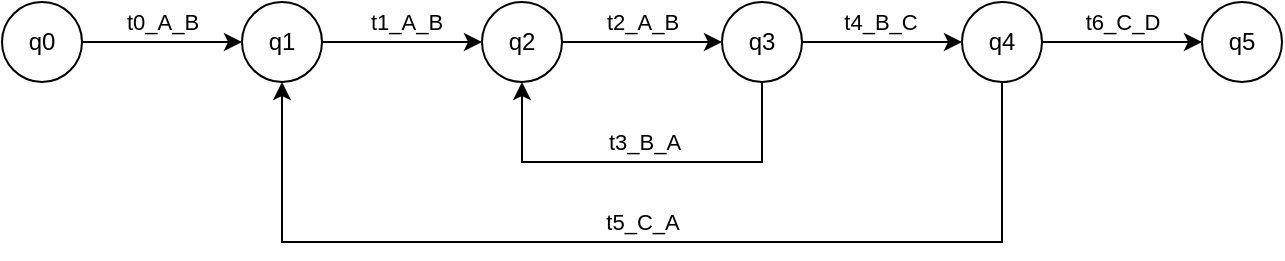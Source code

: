 <mxfile version="22.0.2" type="device">
  <diagram name="Pagina-1" id="QE00pTAzJzT0NNOLL0z-">
    <mxGraphModel dx="674" dy="1221" grid="1" gridSize="10" guides="1" tooltips="1" connect="1" arrows="1" fold="1" page="1" pageScale="1" pageWidth="827" pageHeight="1169" math="0" shadow="0">
      <root>
        <mxCell id="0" />
        <mxCell id="1" parent="0" />
        <mxCell id="cJCT9FxYtXr-Mtmh-0XL-1" style="rounded=0;orthogonalLoop=1;jettySize=auto;html=1;" parent="1" source="cJCT9FxYtXr-Mtmh-0XL-3" target="cJCT9FxYtXr-Mtmh-0XL-4" edge="1">
          <mxGeometry relative="1" as="geometry">
            <Array as="points" />
          </mxGeometry>
        </mxCell>
        <mxCell id="cJCT9FxYtXr-Mtmh-0XL-12" value="t1_A_B" style="edgeLabel;html=1;align=center;verticalAlign=middle;resizable=0;points=[];" parent="cJCT9FxYtXr-Mtmh-0XL-1" vertex="1" connectable="0">
          <mxGeometry x="0.05" y="-2" relative="1" as="geometry">
            <mxPoint y="-12" as="offset" />
          </mxGeometry>
        </mxCell>
        <mxCell id="cJCT9FxYtXr-Mtmh-0XL-3" value="q1" style="ellipse;whiteSpace=wrap;html=1;aspect=fixed;" parent="1" vertex="1">
          <mxGeometry x="320" y="160" width="40" height="40" as="geometry" />
        </mxCell>
        <mxCell id="cJCT9FxYtXr-Mtmh-0XL-9" style="rounded=0;orthogonalLoop=1;jettySize=auto;html=1;" parent="1" source="cJCT9FxYtXr-Mtmh-0XL-4" target="cJCT9FxYtXr-Mtmh-0XL-7" edge="1">
          <mxGeometry relative="1" as="geometry">
            <Array as="points" />
          </mxGeometry>
        </mxCell>
        <mxCell id="cJCT9FxYtXr-Mtmh-0XL-13" value="t2_A_B" style="edgeLabel;html=1;align=center;verticalAlign=middle;resizable=0;points=[];" parent="cJCT9FxYtXr-Mtmh-0XL-9" vertex="1" connectable="0">
          <mxGeometry x="0.05" y="-2" relative="1" as="geometry">
            <mxPoint x="-2" y="-12" as="offset" />
          </mxGeometry>
        </mxCell>
        <mxCell id="cJCT9FxYtXr-Mtmh-0XL-4" value="q2" style="ellipse;whiteSpace=wrap;html=1;aspect=fixed;" parent="1" vertex="1">
          <mxGeometry x="440" y="160" width="40" height="40" as="geometry" />
        </mxCell>
        <mxCell id="cJCT9FxYtXr-Mtmh-0XL-10" style="rounded=0;orthogonalLoop=1;jettySize=auto;html=1;edgeStyle=orthogonalEdgeStyle;" parent="1" source="cJCT9FxYtXr-Mtmh-0XL-7" target="cJCT9FxYtXr-Mtmh-0XL-4" edge="1">
          <mxGeometry relative="1" as="geometry">
            <Array as="points">
              <mxPoint x="580" y="240" />
              <mxPoint x="460" y="240" />
            </Array>
          </mxGeometry>
        </mxCell>
        <mxCell id="cJCT9FxYtXr-Mtmh-0XL-14" value="t3_B_A" style="edgeLabel;html=1;align=center;verticalAlign=middle;resizable=0;points=[];" parent="cJCT9FxYtXr-Mtmh-0XL-10" vertex="1" connectable="0">
          <mxGeometry x="0.087" y="-1" relative="1" as="geometry">
            <mxPoint x="9" y="-9" as="offset" />
          </mxGeometry>
        </mxCell>
        <mxCell id="cJCT9FxYtXr-Mtmh-0XL-11" style="edgeStyle=orthogonalEdgeStyle;rounded=0;orthogonalLoop=1;jettySize=auto;html=1;" parent="1" source="JETm8aVEIDa0qaB90Xo8-4" target="cJCT9FxYtXr-Mtmh-0XL-3" edge="1">
          <mxGeometry relative="1" as="geometry">
            <Array as="points">
              <mxPoint x="700" y="280" />
              <mxPoint x="340" y="280" />
            </Array>
          </mxGeometry>
        </mxCell>
        <mxCell id="cJCT9FxYtXr-Mtmh-0XL-15" value="t5_C_A" style="edgeLabel;html=1;align=center;verticalAlign=middle;resizable=0;points=[];" parent="cJCT9FxYtXr-Mtmh-0XL-11" vertex="1" connectable="0">
          <mxGeometry x="0.181" y="3" relative="1" as="geometry">
            <mxPoint x="47" y="-13" as="offset" />
          </mxGeometry>
        </mxCell>
        <mxCell id="JETm8aVEIDa0qaB90Xo8-5" style="edgeStyle=orthogonalEdgeStyle;rounded=0;orthogonalLoop=1;jettySize=auto;html=1;" parent="1" source="cJCT9FxYtXr-Mtmh-0XL-7" target="JETm8aVEIDa0qaB90Xo8-4" edge="1">
          <mxGeometry relative="1" as="geometry" />
        </mxCell>
        <mxCell id="JETm8aVEIDa0qaB90Xo8-7" value="t4_B_C" style="edgeLabel;html=1;align=center;verticalAlign=middle;resizable=0;points=[];" parent="JETm8aVEIDa0qaB90Xo8-5" vertex="1" connectable="0">
          <mxGeometry x="-0.025" y="-2" relative="1" as="geometry">
            <mxPoint y="-12" as="offset" />
          </mxGeometry>
        </mxCell>
        <mxCell id="cJCT9FxYtXr-Mtmh-0XL-7" value="q3" style="ellipse;whiteSpace=wrap;html=1;aspect=fixed;" parent="1" vertex="1">
          <mxGeometry x="560" y="160" width="40" height="40" as="geometry" />
        </mxCell>
        <mxCell id="JETm8aVEIDa0qaB90Xo8-3" style="edgeStyle=orthogonalEdgeStyle;rounded=0;orthogonalLoop=1;jettySize=auto;html=1;" parent="1" source="JETm8aVEIDa0qaB90Xo8-1" target="cJCT9FxYtXr-Mtmh-0XL-3" edge="1">
          <mxGeometry relative="1" as="geometry" />
        </mxCell>
        <mxCell id="JETm8aVEIDa0qaB90Xo8-6" value="t0_A_B" style="edgeLabel;html=1;align=center;verticalAlign=middle;resizable=0;points=[];" parent="JETm8aVEIDa0qaB90Xo8-3" vertex="1" connectable="0">
          <mxGeometry y="4" relative="1" as="geometry">
            <mxPoint y="-6" as="offset" />
          </mxGeometry>
        </mxCell>
        <mxCell id="JETm8aVEIDa0qaB90Xo8-1" value="q0" style="ellipse;whiteSpace=wrap;html=1;aspect=fixed;" parent="1" vertex="1">
          <mxGeometry x="200" y="160" width="40" height="40" as="geometry" />
        </mxCell>
        <mxCell id="gwo5GPDawcgTgr-PCbRP-2" style="edgeStyle=orthogonalEdgeStyle;rounded=0;orthogonalLoop=1;jettySize=auto;html=1;" parent="1" source="JETm8aVEIDa0qaB90Xo8-4" target="gwo5GPDawcgTgr-PCbRP-1" edge="1">
          <mxGeometry relative="1" as="geometry" />
        </mxCell>
        <mxCell id="gwo5GPDawcgTgr-PCbRP-3" value="t6_C_D" style="edgeLabel;html=1;align=center;verticalAlign=middle;resizable=0;points=[];" parent="gwo5GPDawcgTgr-PCbRP-2" vertex="1" connectable="0">
          <mxGeometry x="0.1" y="-1" relative="1" as="geometry">
            <mxPoint x="-4" y="-11" as="offset" />
          </mxGeometry>
        </mxCell>
        <mxCell id="JETm8aVEIDa0qaB90Xo8-4" value="q4" style="ellipse;whiteSpace=wrap;html=1;aspect=fixed;" parent="1" vertex="1">
          <mxGeometry x="680" y="160" width="40" height="40" as="geometry" />
        </mxCell>
        <mxCell id="gwo5GPDawcgTgr-PCbRP-1" value="q5" style="ellipse;whiteSpace=wrap;html=1;aspect=fixed;" parent="1" vertex="1">
          <mxGeometry x="800" y="160" width="40" height="40" as="geometry" />
        </mxCell>
      </root>
    </mxGraphModel>
  </diagram>
</mxfile>
